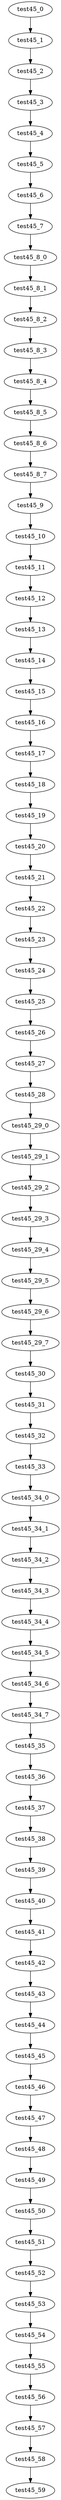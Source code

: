 digraph G {
test45_0->test45_1;
test45_1->test45_2;
test45_2->test45_3;
test45_3->test45_4;
test45_4->test45_5;
test45_5->test45_6;
test45_6->test45_7;
test45_7->test45_8_0;
test45_8_0->test45_8_1;
test45_8_1->test45_8_2;
test45_8_2->test45_8_3;
test45_8_3->test45_8_4;
test45_8_4->test45_8_5;
test45_8_5->test45_8_6;
test45_8_6->test45_8_7;
test45_8_7->test45_9;
test45_9->test45_10;
test45_10->test45_11;
test45_11->test45_12;
test45_12->test45_13;
test45_13->test45_14;
test45_14->test45_15;
test45_15->test45_16;
test45_16->test45_17;
test45_17->test45_18;
test45_18->test45_19;
test45_19->test45_20;
test45_20->test45_21;
test45_21->test45_22;
test45_22->test45_23;
test45_23->test45_24;
test45_24->test45_25;
test45_25->test45_26;
test45_26->test45_27;
test45_27->test45_28;
test45_28->test45_29_0;
test45_29_0->test45_29_1;
test45_29_1->test45_29_2;
test45_29_2->test45_29_3;
test45_29_3->test45_29_4;
test45_29_4->test45_29_5;
test45_29_5->test45_29_6;
test45_29_6->test45_29_7;
test45_29_7->test45_30;
test45_30->test45_31;
test45_31->test45_32;
test45_32->test45_33;
test45_33->test45_34_0;
test45_34_0->test45_34_1;
test45_34_1->test45_34_2;
test45_34_2->test45_34_3;
test45_34_3->test45_34_4;
test45_34_4->test45_34_5;
test45_34_5->test45_34_6;
test45_34_6->test45_34_7;
test45_34_7->test45_35;
test45_35->test45_36;
test45_36->test45_37;
test45_37->test45_38;
test45_38->test45_39;
test45_39->test45_40;
test45_40->test45_41;
test45_41->test45_42;
test45_42->test45_43;
test45_43->test45_44;
test45_44->test45_45;
test45_45->test45_46;
test45_46->test45_47;
test45_47->test45_48;
test45_48->test45_49;
test45_49->test45_50;
test45_50->test45_51;
test45_51->test45_52;
test45_52->test45_53;
test45_53->test45_54;
test45_54->test45_55;
test45_55->test45_56;
test45_56->test45_57;
test45_57->test45_58;
test45_58->test45_59;

}
